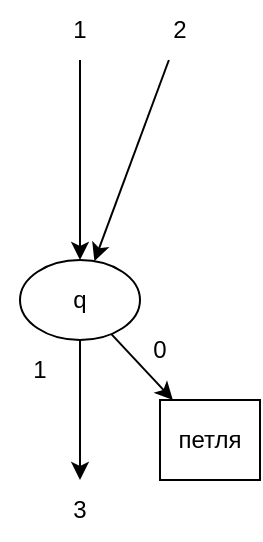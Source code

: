 <mxfile version="15.7.0" type="device"><diagram id="auvaHYt9D2mUyiJxwVjn" name="Page-1"><mxGraphModel dx="460" dy="779" grid="1" gridSize="10" guides="1" tooltips="1" connect="1" arrows="1" fold="1" page="1" pageScale="1" pageWidth="827" pageHeight="1169" math="0" shadow="0"><root><mxCell id="0"/><mxCell id="1" parent="0"/><mxCell id="hiNz_ajpxiHRjNCUxCTQ-50" value="q" style="ellipse;whiteSpace=wrap;html=1;" vertex="1" parent="1"><mxGeometry x="10" y="150" width="60" height="40" as="geometry"/></mxCell><mxCell id="hiNz_ajpxiHRjNCUxCTQ-51" value="" style="endArrow=classic;html=1;rounded=0;startArrow=none;" edge="1" parent="1" target="hiNz_ajpxiHRjNCUxCTQ-50"><mxGeometry width="50" height="50" relative="1" as="geometry"><mxPoint x="40" y="50" as="sourcePoint"/><mxPoint x="170" y="370" as="targetPoint"/></mxGeometry></mxCell><mxCell id="hiNz_ajpxiHRjNCUxCTQ-52" value="" style="endArrow=classic;html=1;rounded=0;" edge="1" parent="1" source="hiNz_ajpxiHRjNCUxCTQ-50" target="hiNz_ajpxiHRjNCUxCTQ-61"><mxGeometry width="50" height="50" relative="1" as="geometry"><mxPoint x="50" y="120" as="sourcePoint"/><mxPoint x="100" y="230" as="targetPoint"/><Array as="points"/></mxGeometry></mxCell><mxCell id="hiNz_ajpxiHRjNCUxCTQ-53" value="1" style="text;html=1;strokeColor=none;fillColor=none;align=center;verticalAlign=middle;whiteSpace=wrap;rounded=0;" vertex="1" parent="1"><mxGeometry x="20" y="20" width="40" height="30" as="geometry"/></mxCell><mxCell id="hiNz_ajpxiHRjNCUxCTQ-54" value="2" style="text;html=1;strokeColor=none;fillColor=none;align=center;verticalAlign=middle;whiteSpace=wrap;rounded=0;" vertex="1" parent="1"><mxGeometry x="70" y="20" width="40" height="30" as="geometry"/></mxCell><mxCell id="hiNz_ajpxiHRjNCUxCTQ-55" value="0" style="text;html=1;strokeColor=none;fillColor=none;align=center;verticalAlign=middle;whiteSpace=wrap;rounded=0;" vertex="1" parent="1"><mxGeometry x="60" y="180" width="40" height="30" as="geometry"/></mxCell><mxCell id="hiNz_ajpxiHRjNCUxCTQ-56" value="" style="endArrow=classic;html=1;rounded=0;" edge="1" parent="1" source="hiNz_ajpxiHRjNCUxCTQ-50"><mxGeometry width="50" height="50" relative="1" as="geometry"><mxPoint x="36.776" y="284.884" as="sourcePoint"/><mxPoint x="40" y="260" as="targetPoint"/></mxGeometry></mxCell><mxCell id="hiNz_ajpxiHRjNCUxCTQ-57" value="3" style="text;html=1;strokeColor=none;fillColor=none;align=center;verticalAlign=middle;whiteSpace=wrap;rounded=0;" vertex="1" parent="1"><mxGeometry x="20" y="260" width="40" height="30" as="geometry"/></mxCell><mxCell id="hiNz_ajpxiHRjNCUxCTQ-59" value="" style="endArrow=classic;html=1;rounded=0;startArrow=none;" edge="1" parent="1" target="hiNz_ajpxiHRjNCUxCTQ-50" source="hiNz_ajpxiHRjNCUxCTQ-54"><mxGeometry width="50" height="50" relative="1" as="geometry"><mxPoint x="115" y="50" as="sourcePoint"/><mxPoint x="115" y="90" as="targetPoint"/><Array as="points"/></mxGeometry></mxCell><mxCell id="hiNz_ajpxiHRjNCUxCTQ-61" value="петля" style="rounded=0;whiteSpace=wrap;html=1;" vertex="1" parent="1"><mxGeometry x="80" y="220" width="50" height="40" as="geometry"/></mxCell><mxCell id="hiNz_ajpxiHRjNCUxCTQ-62" value="1" style="text;html=1;strokeColor=none;fillColor=none;align=center;verticalAlign=middle;whiteSpace=wrap;rounded=0;" vertex="1" parent="1"><mxGeometry y="190" width="40" height="30" as="geometry"/></mxCell></root></mxGraphModel></diagram></mxfile>